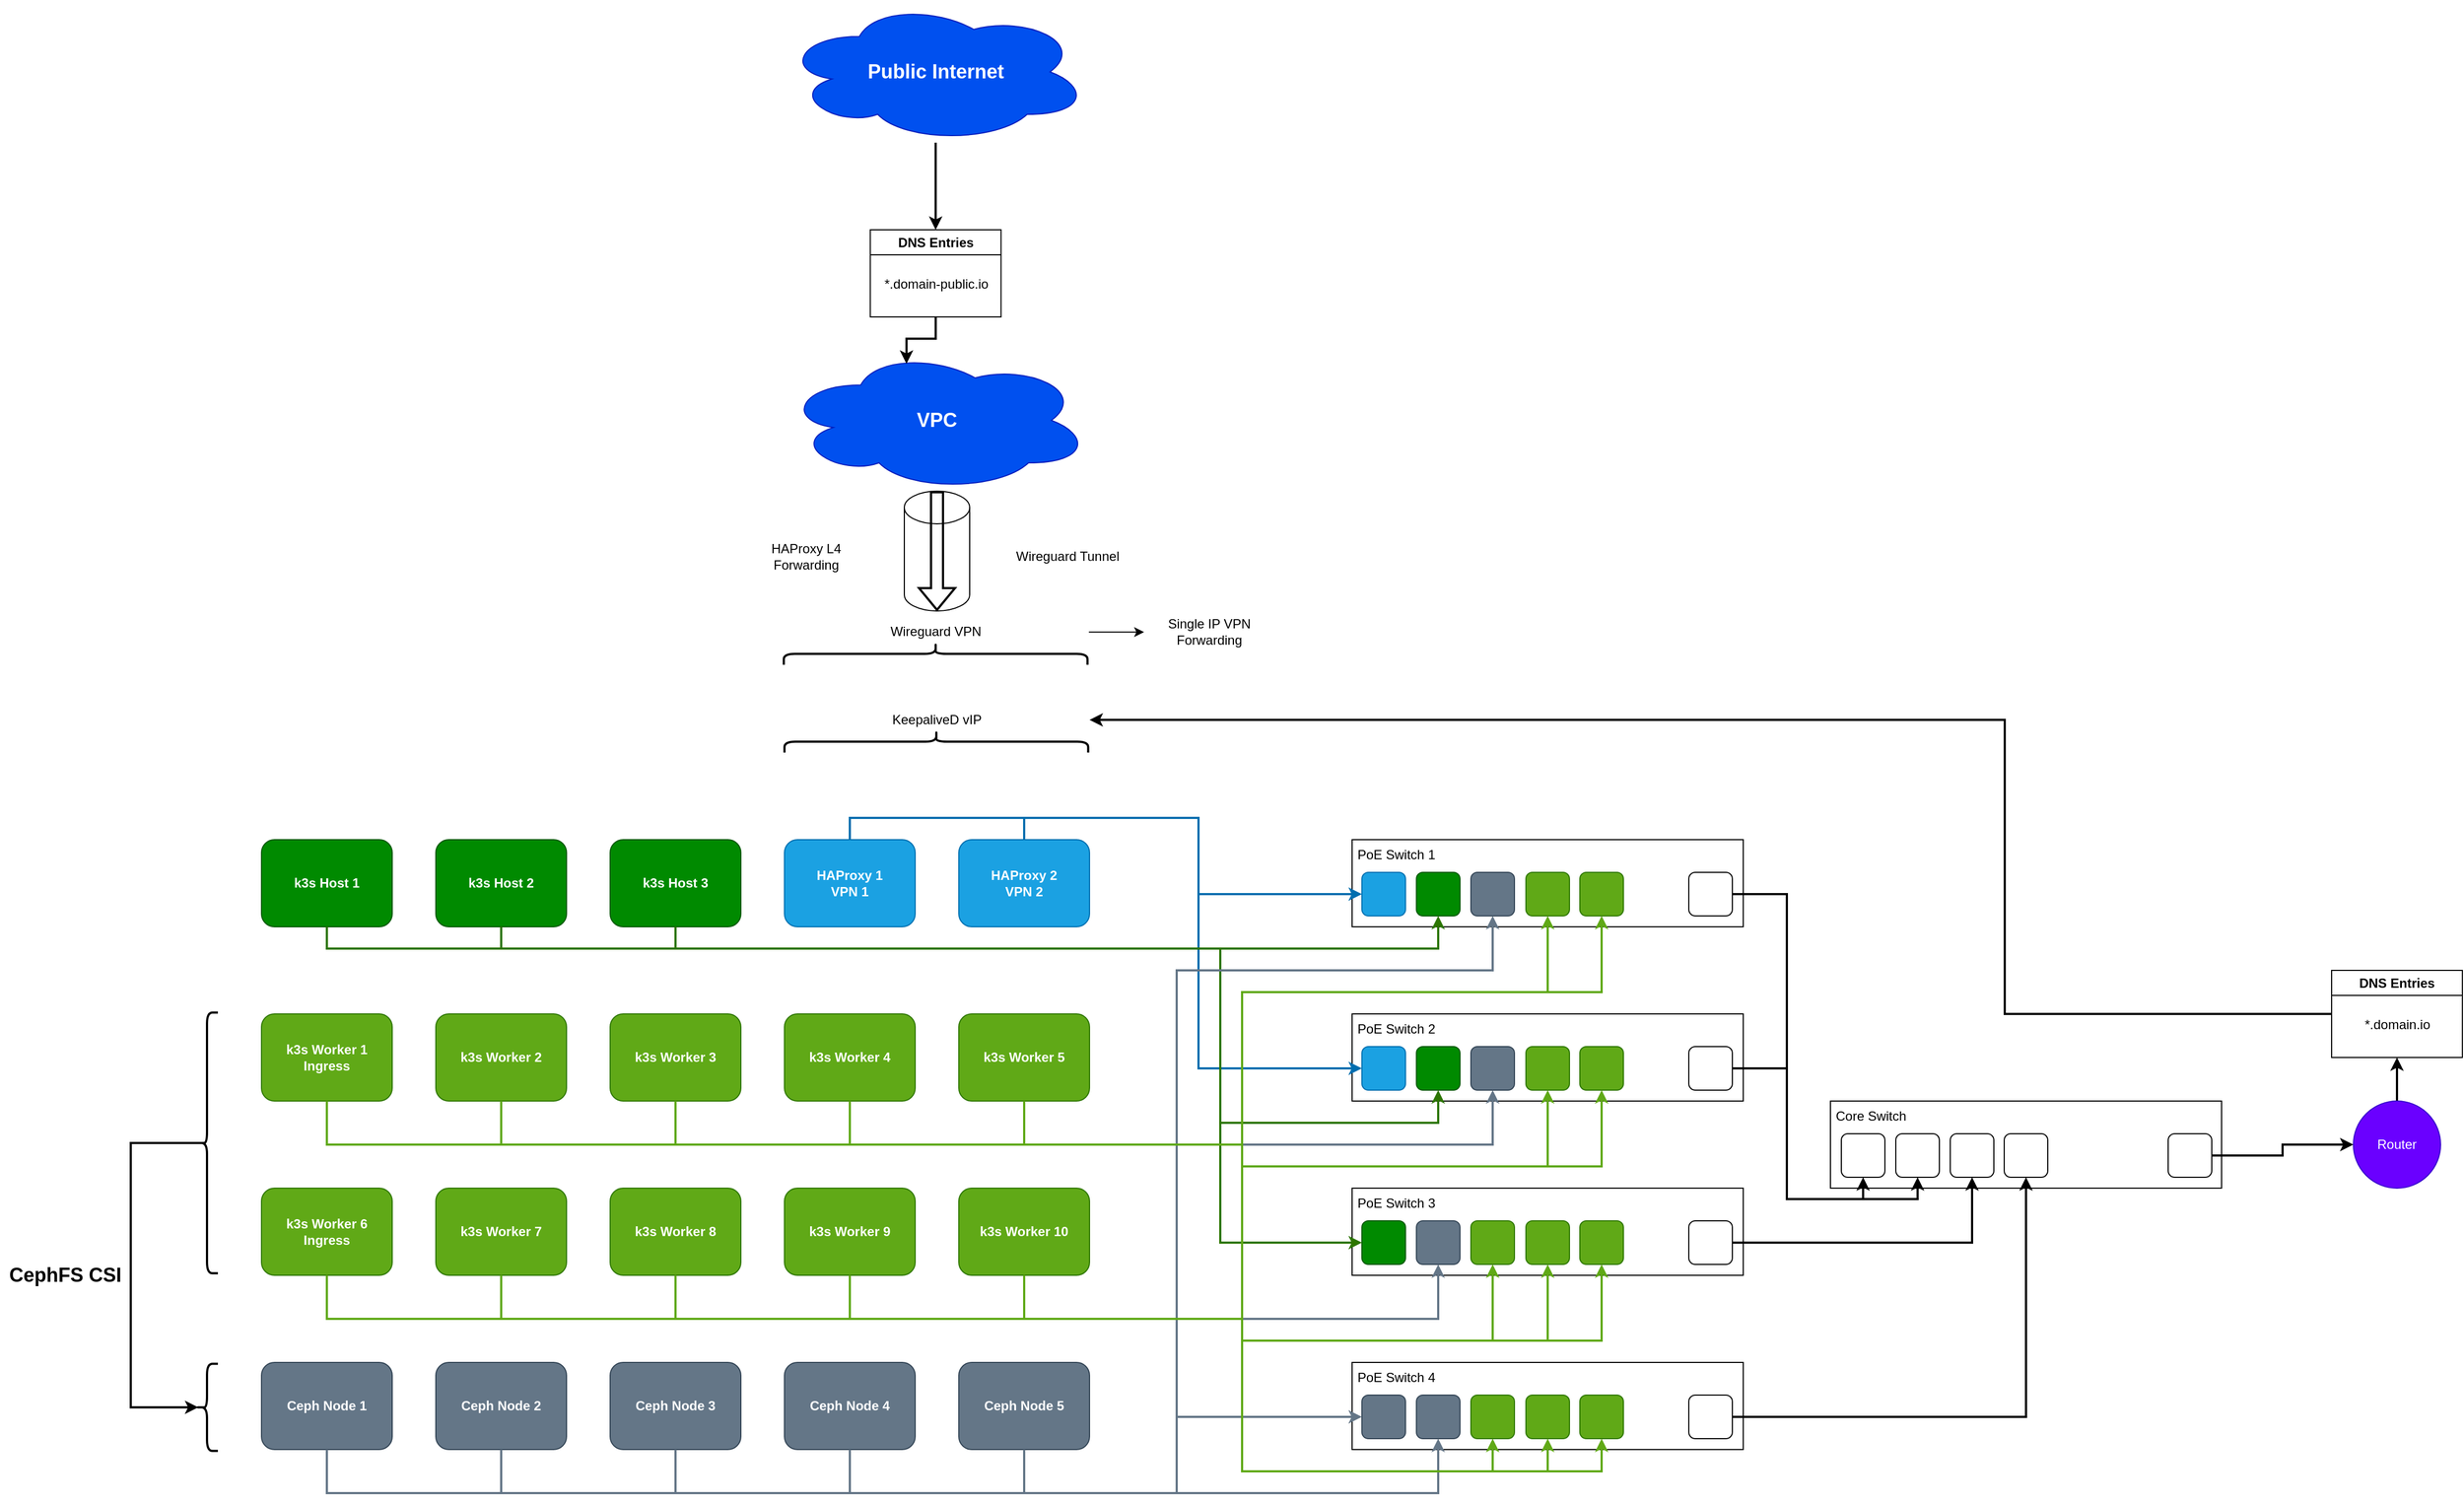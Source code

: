 <mxfile version="28.2.5">
  <diagram name="Seite-1" id="UK8hk1jLGYZJoJOOn0nO">
    <mxGraphModel dx="2253" dy="1956" grid="1" gridSize="10" guides="1" tooltips="1" connect="1" arrows="1" fold="1" page="1" pageScale="1" pageWidth="827" pageHeight="1169" math="0" shadow="0" adaptiveColors="simple">
      <root>
        <mxCell id="0" />
        <mxCell id="1" parent="0" />
        <mxCell id="UFHqkpC1WFeZx_tm6F1n-1" value="&lt;div&gt;k3s Worker 1&lt;/div&gt;&lt;div&gt;Ingress&lt;/div&gt;" style="rounded=1;whiteSpace=wrap;html=1;fontStyle=1;labelBackgroundColor=none;fillColor=#60a917;fontColor=#ffffff;strokeColor=#2D7600;" parent="1" vertex="1">
          <mxGeometry x="120" y="360" width="120" height="80" as="geometry" />
        </mxCell>
        <mxCell id="UFHqkpC1WFeZx_tm6F1n-2" value="&lt;div&gt;k3s Host 2&lt;/div&gt;" style="rounded=1;whiteSpace=wrap;html=1;fontStyle=1;labelBackgroundColor=none;fillColor=#008a00;fontColor=#ffffff;strokeColor=#005700;" parent="1" vertex="1">
          <mxGeometry x="280" y="200" width="120" height="80" as="geometry" />
        </mxCell>
        <mxCell id="UFHqkpC1WFeZx_tm6F1n-3" value="&lt;div&gt;k3s Host 3&lt;/div&gt;" style="rounded=1;whiteSpace=wrap;html=1;fontStyle=1;labelBackgroundColor=none;fillColor=#008a00;fontColor=#ffffff;strokeColor=#005700;" parent="1" vertex="1">
          <mxGeometry x="440" y="200" width="120" height="80" as="geometry" />
        </mxCell>
        <mxCell id="UFHqkpC1WFeZx_tm6F1n-4" value="&lt;div&gt;HAProxy 1&lt;/div&gt;&lt;div&gt;VPN 1&lt;/div&gt;" style="rounded=1;whiteSpace=wrap;html=1;fontStyle=1;labelBackgroundColor=none;fillColor=#1ba1e2;fontColor=#ffffff;strokeColor=#006EAF;" parent="1" vertex="1">
          <mxGeometry x="600" y="200" width="120" height="80" as="geometry" />
        </mxCell>
        <mxCell id="UFHqkpC1WFeZx_tm6F1n-5" value="&lt;div&gt;HAProxy 2&lt;/div&gt;&lt;div&gt;VPN 2&lt;/div&gt;" style="rounded=1;whiteSpace=wrap;html=1;fontStyle=1;labelBackgroundColor=none;fillColor=#1ba1e2;fontColor=#ffffff;strokeColor=#006EAF;" parent="1" vertex="1">
          <mxGeometry x="760" y="200" width="120" height="80" as="geometry" />
        </mxCell>
        <mxCell id="UFHqkpC1WFeZx_tm6F1n-6" value="&lt;div&gt;k3s Host 1&lt;/div&gt;" style="rounded=1;whiteSpace=wrap;html=1;fontStyle=1;labelBackgroundColor=none;fillColor=#008a00;fontColor=#ffffff;strokeColor=#005700;" parent="1" vertex="1">
          <mxGeometry x="120" y="200" width="120" height="80" as="geometry" />
        </mxCell>
        <mxCell id="UFHqkpC1WFeZx_tm6F1n-7" value="&lt;div&gt;k3s Worker&amp;nbsp;2&lt;/div&gt;" style="rounded=1;whiteSpace=wrap;html=1;fontStyle=1;labelBackgroundColor=none;fillColor=#60a917;fontColor=#ffffff;strokeColor=#2D7600;" parent="1" vertex="1">
          <mxGeometry x="280" y="360" width="120" height="80" as="geometry" />
        </mxCell>
        <mxCell id="UFHqkpC1WFeZx_tm6F1n-8" value="&lt;div&gt;k3s Worker&amp;nbsp;3&lt;/div&gt;" style="rounded=1;whiteSpace=wrap;html=1;fontStyle=1;labelBackgroundColor=none;fillColor=#60a917;fontColor=#ffffff;strokeColor=#2D7600;" parent="1" vertex="1">
          <mxGeometry x="440" y="360" width="120" height="80" as="geometry" />
        </mxCell>
        <mxCell id="UFHqkpC1WFeZx_tm6F1n-9" value="&lt;div&gt;k3s Worker&amp;nbsp;4&lt;/div&gt;" style="rounded=1;whiteSpace=wrap;html=1;fontStyle=1;labelBackgroundColor=none;fillColor=#60a917;fontColor=#ffffff;strokeColor=#2D7600;" parent="1" vertex="1">
          <mxGeometry x="600" y="360" width="120" height="80" as="geometry" />
        </mxCell>
        <mxCell id="UFHqkpC1WFeZx_tm6F1n-10" value="&lt;div&gt;k3s Worker&amp;nbsp;5&lt;/div&gt;" style="rounded=1;whiteSpace=wrap;html=1;fontStyle=1;labelBackgroundColor=none;fillColor=#60a917;fontColor=#ffffff;strokeColor=#2D7600;" parent="1" vertex="1">
          <mxGeometry x="760" y="360" width="120" height="80" as="geometry" />
        </mxCell>
        <mxCell id="UFHqkpC1WFeZx_tm6F1n-11" value="&lt;div&gt;k3s Worker&amp;nbsp;6&lt;/div&gt;&lt;div&gt;Ingress&lt;/div&gt;" style="rounded=1;whiteSpace=wrap;html=1;fontStyle=1;labelBackgroundColor=none;fillColor=#60a917;fontColor=#ffffff;strokeColor=#2D7600;" parent="1" vertex="1">
          <mxGeometry x="120" y="520" width="120" height="80" as="geometry" />
        </mxCell>
        <mxCell id="UFHqkpC1WFeZx_tm6F1n-12" value="&lt;div&gt;k3s Worker&amp;nbsp;7&lt;/div&gt;" style="rounded=1;whiteSpace=wrap;html=1;fontStyle=1;labelBackgroundColor=none;fillColor=#60a917;fontColor=#ffffff;strokeColor=#2D7600;" parent="1" vertex="1">
          <mxGeometry x="280" y="520" width="120" height="80" as="geometry" />
        </mxCell>
        <mxCell id="UFHqkpC1WFeZx_tm6F1n-13" value="&lt;div&gt;k3s Worker&amp;nbsp;8&lt;/div&gt;" style="rounded=1;whiteSpace=wrap;html=1;fontStyle=1;labelBackgroundColor=none;fillColor=#60a917;fontColor=#ffffff;strokeColor=#2D7600;" parent="1" vertex="1">
          <mxGeometry x="440" y="520" width="120" height="80" as="geometry" />
        </mxCell>
        <mxCell id="UFHqkpC1WFeZx_tm6F1n-14" value="&lt;div&gt;k3s Worker&amp;nbsp;9&lt;/div&gt;" style="rounded=1;whiteSpace=wrap;html=1;fontStyle=1;labelBackgroundColor=none;fillColor=#60a917;fontColor=#ffffff;strokeColor=#2D7600;" parent="1" vertex="1">
          <mxGeometry x="600" y="520" width="120" height="80" as="geometry" />
        </mxCell>
        <mxCell id="UFHqkpC1WFeZx_tm6F1n-15" value="&lt;div&gt;k3s Worker&amp;nbsp;10&lt;/div&gt;" style="rounded=1;whiteSpace=wrap;html=1;fontSize=12;fontStyle=1;labelBackgroundColor=none;fillColor=#60a917;fontColor=#ffffff;strokeColor=#2D7600;" parent="1" vertex="1">
          <mxGeometry x="760" y="520" width="120" height="80" as="geometry" />
        </mxCell>
        <mxCell id="UFHqkpC1WFeZx_tm6F1n-16" value="Ceph Node 1" style="rounded=1;whiteSpace=wrap;html=1;fontStyle=1;labelBackgroundColor=none;fillColor=#647687;fontColor=#ffffff;strokeColor=#314354;" parent="1" vertex="1">
          <mxGeometry x="120" y="680" width="120" height="80" as="geometry" />
        </mxCell>
        <mxCell id="UFHqkpC1WFeZx_tm6F1n-17" value="Ceph Node 2" style="rounded=1;whiteSpace=wrap;html=1;fontStyle=1;labelBackgroundColor=none;fillColor=#647687;fontColor=#ffffff;strokeColor=#314354;" parent="1" vertex="1">
          <mxGeometry x="280" y="680" width="120" height="80" as="geometry" />
        </mxCell>
        <mxCell id="UFHqkpC1WFeZx_tm6F1n-18" value="Ceph Node 3" style="rounded=1;whiteSpace=wrap;html=1;fontStyle=1;labelBackgroundColor=none;fillColor=#647687;fontColor=#ffffff;strokeColor=#314354;" parent="1" vertex="1">
          <mxGeometry x="440" y="680" width="120" height="80" as="geometry" />
        </mxCell>
        <mxCell id="UFHqkpC1WFeZx_tm6F1n-19" value="Ceph Node 4" style="rounded=1;whiteSpace=wrap;html=1;fontStyle=1;labelBackgroundColor=none;fillColor=#647687;fontColor=#ffffff;strokeColor=#314354;" parent="1" vertex="1">
          <mxGeometry x="600" y="680" width="120" height="80" as="geometry" />
        </mxCell>
        <mxCell id="UFHqkpC1WFeZx_tm6F1n-20" value="Ceph Node 5" style="rounded=1;whiteSpace=wrap;html=1;fontStyle=1;labelBackgroundColor=none;fillColor=#647687;fontColor=#ffffff;strokeColor=#314354;" parent="1" vertex="1">
          <mxGeometry x="760" y="680" width="120" height="80" as="geometry" />
        </mxCell>
        <mxCell id="UFHqkpC1WFeZx_tm6F1n-21" value="PoE Switch 1" style="rounded=0;whiteSpace=wrap;html=1;align=left;verticalAlign=top;spacingLeft=3;labelBackgroundColor=none;" parent="1" vertex="1">
          <mxGeometry x="1121" y="200" width="359" height="80" as="geometry" />
        </mxCell>
        <mxCell id="UFHqkpC1WFeZx_tm6F1n-22" value="PoE Switch 2" style="rounded=0;whiteSpace=wrap;html=1;align=left;verticalAlign=top;spacingLeft=3;labelBackgroundColor=none;" parent="1" vertex="1">
          <mxGeometry x="1121" y="360" width="359" height="80" as="geometry" />
        </mxCell>
        <mxCell id="UFHqkpC1WFeZx_tm6F1n-23" value="PoE Switch 3" style="rounded=0;whiteSpace=wrap;html=1;align=left;verticalAlign=top;spacingLeft=3;labelBackgroundColor=none;" parent="1" vertex="1">
          <mxGeometry x="1121" y="520" width="359" height="80" as="geometry" />
        </mxCell>
        <mxCell id="UFHqkpC1WFeZx_tm6F1n-24" value="PoE Switch 4" style="rounded=0;whiteSpace=wrap;html=1;align=left;verticalAlign=top;spacingLeft=3;labelBackgroundColor=none;" parent="1" vertex="1">
          <mxGeometry x="1121" y="680" width="359" height="80" as="geometry" />
        </mxCell>
        <mxCell id="UFHqkpC1WFeZx_tm6F1n-25" value="Core Switch" style="rounded=0;whiteSpace=wrap;html=1;verticalAlign=top;align=left;spacingLeft=3;labelBackgroundColor=none;" parent="1" vertex="1">
          <mxGeometry x="1560" y="440" width="359" height="80" as="geometry" />
        </mxCell>
        <mxCell id="UFHqkpC1WFeZx_tm6F1n-40" style="edgeStyle=orthogonalEdgeStyle;rounded=0;orthogonalLoop=1;jettySize=auto;html=1;entryX=0.5;entryY=1;entryDx=0;entryDy=0;strokeWidth=2;labelBackgroundColor=none;fontColor=default;" parent="1" source="UFHqkpC1WFeZx_tm6F1n-26" target="UFHqkpC1WFeZx_tm6F1n-33" edge="1">
          <mxGeometry relative="1" as="geometry">
            <Array as="points">
              <mxPoint x="1520" y="410" />
              <mxPoint x="1520" y="530" />
              <mxPoint x="1640" y="530" />
            </Array>
          </mxGeometry>
        </mxCell>
        <mxCell id="UFHqkpC1WFeZx_tm6F1n-26" value="" style="rounded=1;whiteSpace=wrap;html=1;labelBackgroundColor=none;" parent="1" vertex="1">
          <mxGeometry x="1430" y="390" width="40" height="40" as="geometry" />
        </mxCell>
        <mxCell id="UFHqkpC1WFeZx_tm6F1n-39" style="edgeStyle=orthogonalEdgeStyle;rounded=0;orthogonalLoop=1;jettySize=auto;html=1;entryX=0.5;entryY=1;entryDx=0;entryDy=0;strokeWidth=2;labelBackgroundColor=none;fontColor=default;" parent="1" source="UFHqkpC1WFeZx_tm6F1n-27" target="UFHqkpC1WFeZx_tm6F1n-32" edge="1">
          <mxGeometry relative="1" as="geometry" />
        </mxCell>
        <mxCell id="UFHqkpC1WFeZx_tm6F1n-27" value="" style="rounded=1;whiteSpace=wrap;html=1;labelBackgroundColor=none;" parent="1" vertex="1">
          <mxGeometry x="1430" y="230" width="40" height="40" as="geometry" />
        </mxCell>
        <mxCell id="UFHqkpC1WFeZx_tm6F1n-41" style="edgeStyle=orthogonalEdgeStyle;rounded=0;orthogonalLoop=1;jettySize=auto;html=1;entryX=0.5;entryY=1;entryDx=0;entryDy=0;strokeWidth=2;labelBackgroundColor=none;fontColor=default;" parent="1" source="UFHqkpC1WFeZx_tm6F1n-28" target="UFHqkpC1WFeZx_tm6F1n-34" edge="1">
          <mxGeometry relative="1" as="geometry" />
        </mxCell>
        <mxCell id="UFHqkpC1WFeZx_tm6F1n-28" value="" style="rounded=1;whiteSpace=wrap;html=1;labelBackgroundColor=none;" parent="1" vertex="1">
          <mxGeometry x="1430" y="550" width="40" height="40" as="geometry" />
        </mxCell>
        <mxCell id="UFHqkpC1WFeZx_tm6F1n-42" style="edgeStyle=orthogonalEdgeStyle;rounded=0;orthogonalLoop=1;jettySize=auto;html=1;entryX=0.5;entryY=1;entryDx=0;entryDy=0;strokeWidth=2;labelBackgroundColor=none;fontColor=default;" parent="1" source="UFHqkpC1WFeZx_tm6F1n-30" target="UFHqkpC1WFeZx_tm6F1n-35" edge="1">
          <mxGeometry relative="1" as="geometry" />
        </mxCell>
        <mxCell id="UFHqkpC1WFeZx_tm6F1n-30" value="" style="rounded=1;whiteSpace=wrap;html=1;labelBackgroundColor=none;" parent="1" vertex="1">
          <mxGeometry x="1430" y="710" width="40" height="40" as="geometry" />
        </mxCell>
        <mxCell id="UFHqkpC1WFeZx_tm6F1n-31" value="" style="rounded=1;whiteSpace=wrap;html=1;labelBackgroundColor=none;fillColor=#1ba1e2;fontColor=#ffffff;strokeColor=#006EAF;" parent="1" vertex="1">
          <mxGeometry x="1130" y="390" width="40" height="40" as="geometry" />
        </mxCell>
        <mxCell id="UFHqkpC1WFeZx_tm6F1n-32" value="" style="rounded=1;whiteSpace=wrap;html=1;labelBackgroundColor=none;" parent="1" vertex="1">
          <mxGeometry x="1570" y="470" width="40" height="40" as="geometry" />
        </mxCell>
        <mxCell id="UFHqkpC1WFeZx_tm6F1n-33" value="" style="rounded=1;whiteSpace=wrap;html=1;labelBackgroundColor=none;" parent="1" vertex="1">
          <mxGeometry x="1620" y="470" width="40" height="40" as="geometry" />
        </mxCell>
        <mxCell id="UFHqkpC1WFeZx_tm6F1n-34" value="" style="rounded=1;whiteSpace=wrap;html=1;labelBackgroundColor=none;" parent="1" vertex="1">
          <mxGeometry x="1670" y="470" width="40" height="40" as="geometry" />
        </mxCell>
        <mxCell id="UFHqkpC1WFeZx_tm6F1n-35" value="" style="rounded=1;whiteSpace=wrap;html=1;labelBackgroundColor=none;" parent="1" vertex="1">
          <mxGeometry x="1719.5" y="470" width="40" height="40" as="geometry" />
        </mxCell>
        <mxCell id="UFHqkpC1WFeZx_tm6F1n-38" style="edgeStyle=orthogonalEdgeStyle;rounded=0;orthogonalLoop=1;jettySize=auto;html=1;entryX=0;entryY=0.5;entryDx=0;entryDy=0;strokeWidth=2;labelBackgroundColor=none;fontColor=default;" parent="1" source="UFHqkpC1WFeZx_tm6F1n-36" target="UFHqkpC1WFeZx_tm6F1n-37" edge="1">
          <mxGeometry relative="1" as="geometry" />
        </mxCell>
        <mxCell id="UFHqkpC1WFeZx_tm6F1n-36" value="" style="rounded=1;whiteSpace=wrap;html=1;labelBackgroundColor=none;" parent="1" vertex="1">
          <mxGeometry x="1870" y="470" width="40" height="40" as="geometry" />
        </mxCell>
        <mxCell id="UFHqkpC1WFeZx_tm6F1n-63" style="edgeStyle=orthogonalEdgeStyle;rounded=0;orthogonalLoop=1;jettySize=auto;html=1;entryX=0.5;entryY=1;entryDx=0;entryDy=0;strokeWidth=2;labelBackgroundColor=none;fontColor=default;" parent="1" source="UFHqkpC1WFeZx_tm6F1n-37" target="UFHqkpC1WFeZx_tm6F1n-48" edge="1">
          <mxGeometry relative="1" as="geometry" />
        </mxCell>
        <mxCell id="UFHqkpC1WFeZx_tm6F1n-37" value="Router" style="ellipse;whiteSpace=wrap;html=1;aspect=fixed;labelBackgroundColor=none;fillColor=#6a00ff;strokeColor=#3700CC;fontColor=#ffffff;" parent="1" vertex="1">
          <mxGeometry x="2040" y="440" width="80" height="80" as="geometry" />
        </mxCell>
        <mxCell id="UFHqkpC1WFeZx_tm6F1n-43" style="edgeStyle=orthogonalEdgeStyle;rounded=0;orthogonalLoop=1;jettySize=auto;html=1;entryX=0;entryY=0.5;entryDx=0;entryDy=0;strokeWidth=2;exitX=0.5;exitY=0;exitDx=0;exitDy=0;labelBackgroundColor=none;fontColor=default;fillColor=#1ba1e2;strokeColor=#006EAF;" parent="1" source="UFHqkpC1WFeZx_tm6F1n-5" target="UFHqkpC1WFeZx_tm6F1n-45" edge="1">
          <mxGeometry relative="1" as="geometry">
            <Array as="points">
              <mxPoint x="820" y="180" />
              <mxPoint x="980" y="180" />
              <mxPoint x="980" y="250" />
            </Array>
          </mxGeometry>
        </mxCell>
        <mxCell id="UFHqkpC1WFeZx_tm6F1n-45" value="" style="rounded=1;whiteSpace=wrap;html=1;labelBackgroundColor=none;fillColor=#1ba1e2;fontColor=#ffffff;strokeColor=#006EAF;" parent="1" vertex="1">
          <mxGeometry x="1130" y="230" width="40" height="40" as="geometry" />
        </mxCell>
        <mxCell id="UFHqkpC1WFeZx_tm6F1n-44" style="edgeStyle=orthogonalEdgeStyle;rounded=0;orthogonalLoop=1;jettySize=auto;html=1;exitX=0.5;exitY=0;exitDx=0;exitDy=0;strokeWidth=2;entryX=0;entryY=0.5;entryDx=0;entryDy=0;labelBackgroundColor=none;fontColor=default;fillColor=#1ba1e2;strokeColor=#006EAF;" parent="1" source="UFHqkpC1WFeZx_tm6F1n-4" target="UFHqkpC1WFeZx_tm6F1n-31" edge="1">
          <mxGeometry relative="1" as="geometry">
            <mxPoint x="1000" y="410" as="targetPoint" />
            <Array as="points">
              <mxPoint x="660" y="180" />
              <mxPoint x="980" y="180" />
              <mxPoint x="980" y="410" />
            </Array>
          </mxGeometry>
        </mxCell>
        <mxCell id="UFHqkpC1WFeZx_tm6F1n-46" value="" style="shape=curlyBracket;whiteSpace=wrap;html=1;rounded=1;flipH=1;labelPosition=right;verticalLabelPosition=middle;align=left;verticalAlign=middle;rotation=-90;strokeWidth=2;labelBackgroundColor=none;" parent="1" vertex="1">
          <mxGeometry x="729.38" y="-29.37" width="20" height="278.75" as="geometry" />
        </mxCell>
        <mxCell id="UFHqkpC1WFeZx_tm6F1n-47" value="KeepaliveD vIP" style="text;html=1;align=center;verticalAlign=middle;whiteSpace=wrap;rounded=0;labelBackgroundColor=none;" parent="1" vertex="1">
          <mxGeometry x="600" y="80" width="280" height="20" as="geometry" />
        </mxCell>
        <mxCell id="UFHqkpC1WFeZx_tm6F1n-52" style="edgeStyle=orthogonalEdgeStyle;rounded=0;orthogonalLoop=1;jettySize=auto;html=1;entryX=1;entryY=0.5;entryDx=0;entryDy=0;strokeWidth=2;labelBackgroundColor=none;fontColor=default;" parent="1" source="UFHqkpC1WFeZx_tm6F1n-48" target="UFHqkpC1WFeZx_tm6F1n-47" edge="1">
          <mxGeometry relative="1" as="geometry">
            <mxPoint x="1360" y="60" as="targetPoint" />
            <Array as="points">
              <mxPoint x="1720" y="360" />
              <mxPoint x="1720" y="90" />
            </Array>
          </mxGeometry>
        </mxCell>
        <mxCell id="UFHqkpC1WFeZx_tm6F1n-48" value="DNS Entries" style="swimlane;whiteSpace=wrap;html=1;labelBackgroundColor=none;" parent="1" vertex="1">
          <mxGeometry x="2020" y="320" width="120" height="80" as="geometry" />
        </mxCell>
        <mxCell id="UFHqkpC1WFeZx_tm6F1n-49" value="*.domain.io" style="text;html=1;align=center;verticalAlign=middle;resizable=0;points=[];autosize=1;strokeColor=none;fillColor=none;labelBackgroundColor=none;" parent="UFHqkpC1WFeZx_tm6F1n-48" vertex="1">
          <mxGeometry x="20" y="35" width="80" height="30" as="geometry" />
        </mxCell>
        <mxCell id="UFHqkpC1WFeZx_tm6F1n-50" value="" style="shape=curlyBracket;whiteSpace=wrap;html=1;rounded=1;flipH=1;labelPosition=right;verticalLabelPosition=middle;align=left;verticalAlign=middle;rotation=-90;strokeWidth=2;labelBackgroundColor=none;" parent="1" vertex="1">
          <mxGeometry x="728.76" y="-110" width="20" height="278.75" as="geometry" />
        </mxCell>
        <mxCell id="UFHqkpC1WFeZx_tm6F1n-60" style="edgeStyle=orthogonalEdgeStyle;rounded=0;orthogonalLoop=1;jettySize=auto;html=1;entryX=0;entryY=0.5;entryDx=0;entryDy=0;labelBackgroundColor=none;fontColor=default;" parent="1" source="UFHqkpC1WFeZx_tm6F1n-51" target="UFHqkpC1WFeZx_tm6F1n-59" edge="1">
          <mxGeometry relative="1" as="geometry" />
        </mxCell>
        <mxCell id="UFHqkpC1WFeZx_tm6F1n-51" value="Wireguard VPN" style="text;html=1;align=center;verticalAlign=middle;whiteSpace=wrap;rounded=0;labelBackgroundColor=none;" parent="1" vertex="1">
          <mxGeometry x="599.38" y="-0.63" width="280" height="20" as="geometry" />
        </mxCell>
        <mxCell id="UFHqkpC1WFeZx_tm6F1n-53" value="VPC" style="ellipse;shape=cloud;whiteSpace=wrap;html=1;fontStyle=1;fontSize=18;labelBackgroundColor=none;fillColor=#0050ef;strokeColor=#001DBC;fontColor=#ffffff;" parent="1" vertex="1">
          <mxGeometry x="600" y="-250" width="280" height="130" as="geometry" />
        </mxCell>
        <mxCell id="UFHqkpC1WFeZx_tm6F1n-54" value="" style="shape=cylinder3;whiteSpace=wrap;html=1;boundedLbl=1;backgroundOutline=1;size=15;labelBackgroundColor=none;" parent="1" vertex="1">
          <mxGeometry x="710" y="-120" width="60" height="110" as="geometry" />
        </mxCell>
        <mxCell id="UFHqkpC1WFeZx_tm6F1n-55" value="" style="shape=flexArrow;endArrow=classic;html=1;rounded=0;strokeWidth=2;exitX=0.5;exitY=0;exitDx=0;exitDy=0;exitPerimeter=0;entryX=0.5;entryY=1;entryDx=0;entryDy=0;entryPerimeter=0;labelBackgroundColor=none;fontColor=default;" parent="1" source="UFHqkpC1WFeZx_tm6F1n-54" target="UFHqkpC1WFeZx_tm6F1n-54" edge="1">
          <mxGeometry width="50" height="50" relative="1" as="geometry">
            <mxPoint x="739.66" y="-139" as="sourcePoint" />
            <mxPoint x="739.66" y="0.37" as="targetPoint" />
          </mxGeometry>
        </mxCell>
        <mxCell id="UFHqkpC1WFeZx_tm6F1n-56" value="Wireguard Tunnel" style="text;html=1;align=center;verticalAlign=middle;whiteSpace=wrap;rounded=0;labelBackgroundColor=none;" parent="1" vertex="1">
          <mxGeometry x="800" y="-80" width="120" height="40" as="geometry" />
        </mxCell>
        <mxCell id="UFHqkpC1WFeZx_tm6F1n-57" value="HAProxy L4 Forwarding" style="text;html=1;align=center;verticalAlign=middle;whiteSpace=wrap;rounded=0;labelBackgroundColor=none;" parent="1" vertex="1">
          <mxGeometry x="560" y="-80" width="120" height="40" as="geometry" />
        </mxCell>
        <mxCell id="UFHqkpC1WFeZx_tm6F1n-59" value="Single IP VPN Forwarding" style="text;html=1;align=center;verticalAlign=middle;whiteSpace=wrap;rounded=0;labelBackgroundColor=none;" parent="1" vertex="1">
          <mxGeometry x="930" y="-10.63" width="120" height="40" as="geometry" />
        </mxCell>
        <mxCell id="UFHqkpC1WFeZx_tm6F1n-61" value="DNS Entries" style="swimlane;whiteSpace=wrap;html=1;labelBackgroundColor=none;" parent="1" vertex="1">
          <mxGeometry x="678.76" y="-360" width="120" height="80" as="geometry" />
        </mxCell>
        <mxCell id="UFHqkpC1WFeZx_tm6F1n-62" value="*.domain-public.io" style="text;html=1;align=center;verticalAlign=middle;resizable=0;points=[];autosize=1;strokeColor=none;fillColor=none;labelBackgroundColor=none;" parent="UFHqkpC1WFeZx_tm6F1n-61" vertex="1">
          <mxGeometry y="35" width="120" height="30" as="geometry" />
        </mxCell>
        <mxCell id="UFHqkpC1WFeZx_tm6F1n-64" style="edgeStyle=orthogonalEdgeStyle;rounded=0;orthogonalLoop=1;jettySize=auto;html=1;entryX=0.4;entryY=0.1;entryDx=0;entryDy=0;entryPerimeter=0;strokeWidth=2;labelBackgroundColor=none;fontColor=default;" parent="1" source="UFHqkpC1WFeZx_tm6F1n-61" target="UFHqkpC1WFeZx_tm6F1n-53" edge="1">
          <mxGeometry relative="1" as="geometry" />
        </mxCell>
        <mxCell id="UFHqkpC1WFeZx_tm6F1n-66" style="edgeStyle=orthogonalEdgeStyle;rounded=0;orthogonalLoop=1;jettySize=auto;html=1;entryX=0.5;entryY=0;entryDx=0;entryDy=0;strokeWidth=2;labelBackgroundColor=none;fontColor=default;" parent="1" source="UFHqkpC1WFeZx_tm6F1n-65" target="UFHqkpC1WFeZx_tm6F1n-61" edge="1">
          <mxGeometry relative="1" as="geometry" />
        </mxCell>
        <mxCell id="UFHqkpC1WFeZx_tm6F1n-65" value="Public Internet" style="ellipse;shape=cloud;whiteSpace=wrap;html=1;fontStyle=1;fontSize=18;labelBackgroundColor=none;fillColor=#0050ef;strokeColor=#001DBC;fontColor=#ffffff;" parent="1" vertex="1">
          <mxGeometry x="598.76" y="-570" width="280" height="130" as="geometry" />
        </mxCell>
        <mxCell id="UFHqkpC1WFeZx_tm6F1n-67" value="" style="rounded=1;whiteSpace=wrap;html=1;labelBackgroundColor=none;fillColor=#008a00;fontColor=#ffffff;strokeColor=#005700;" parent="1" vertex="1">
          <mxGeometry x="1130" y="550" width="40" height="40" as="geometry" />
        </mxCell>
        <mxCell id="UFHqkpC1WFeZx_tm6F1n-68" value="" style="rounded=1;whiteSpace=wrap;html=1;labelBackgroundColor=none;fillColor=#008a00;fontColor=#ffffff;strokeColor=#005700;" parent="1" vertex="1">
          <mxGeometry x="1180" y="230" width="40" height="40" as="geometry" />
        </mxCell>
        <mxCell id="UFHqkpC1WFeZx_tm6F1n-69" value="" style="rounded=1;whiteSpace=wrap;html=1;labelBackgroundColor=none;fillColor=#008a00;fontColor=#ffffff;strokeColor=#005700;" parent="1" vertex="1">
          <mxGeometry x="1180" y="390" width="40" height="40" as="geometry" />
        </mxCell>
        <mxCell id="UFHqkpC1WFeZx_tm6F1n-71" style="edgeStyle=orthogonalEdgeStyle;rounded=0;orthogonalLoop=1;jettySize=auto;html=1;entryX=0.5;entryY=1;entryDx=0;entryDy=0;exitX=0.5;exitY=1;exitDx=0;exitDy=0;strokeWidth=2;labelBackgroundColor=none;fontColor=default;fillColor=#60a917;strokeColor=#2D7600;" parent="1" source="UFHqkpC1WFeZx_tm6F1n-3" target="UFHqkpC1WFeZx_tm6F1n-68" edge="1">
          <mxGeometry relative="1" as="geometry">
            <Array as="points">
              <mxPoint x="500" y="300" />
              <mxPoint x="1200" y="300" />
            </Array>
          </mxGeometry>
        </mxCell>
        <mxCell id="UFHqkpC1WFeZx_tm6F1n-72" style="edgeStyle=orthogonalEdgeStyle;rounded=0;orthogonalLoop=1;jettySize=auto;html=1;entryX=0.5;entryY=1;entryDx=0;entryDy=0;exitX=0.5;exitY=1;exitDx=0;exitDy=0;strokeWidth=2;labelBackgroundColor=none;fontColor=default;fillColor=#60a917;strokeColor=#2D7600;" parent="1" source="UFHqkpC1WFeZx_tm6F1n-2" target="UFHqkpC1WFeZx_tm6F1n-69" edge="1">
          <mxGeometry relative="1" as="geometry">
            <Array as="points">
              <mxPoint x="340" y="300" />
              <mxPoint x="1000" y="300" />
              <mxPoint x="1000" y="460" />
              <mxPoint x="1200" y="460" />
            </Array>
          </mxGeometry>
        </mxCell>
        <mxCell id="UFHqkpC1WFeZx_tm6F1n-73" style="edgeStyle=orthogonalEdgeStyle;rounded=0;orthogonalLoop=1;jettySize=auto;html=1;entryX=0;entryY=0.5;entryDx=0;entryDy=0;exitX=0.5;exitY=1;exitDx=0;exitDy=0;strokeWidth=2;labelBackgroundColor=none;fontColor=default;fillColor=#60a917;strokeColor=#2D7600;" parent="1" source="UFHqkpC1WFeZx_tm6F1n-6" target="UFHqkpC1WFeZx_tm6F1n-67" edge="1">
          <mxGeometry relative="1" as="geometry">
            <Array as="points">
              <mxPoint x="180" y="300" />
              <mxPoint x="1000" y="300" />
              <mxPoint x="1000" y="570" />
            </Array>
          </mxGeometry>
        </mxCell>
        <mxCell id="UFHqkpC1WFeZx_tm6F1n-74" value="" style="rounded=1;whiteSpace=wrap;html=1;labelBackgroundColor=none;fillColor=#647687;fontColor=#ffffff;strokeColor=#314354;" parent="1" vertex="1">
          <mxGeometry x="1180" y="550" width="40" height="40" as="geometry" />
        </mxCell>
        <mxCell id="UFHqkpC1WFeZx_tm6F1n-75" value="" style="rounded=1;whiteSpace=wrap;html=1;labelBackgroundColor=none;fillColor=#647687;fontColor=#ffffff;strokeColor=#314354;" parent="1" vertex="1">
          <mxGeometry x="1130" y="710" width="40" height="40" as="geometry" />
        </mxCell>
        <mxCell id="UFHqkpC1WFeZx_tm6F1n-76" style="edgeStyle=orthogonalEdgeStyle;rounded=0;orthogonalLoop=1;jettySize=auto;html=1;entryX=0.5;entryY=1;entryDx=0;entryDy=0;strokeWidth=2;exitX=0.5;exitY=1;exitDx=0;exitDy=0;labelBackgroundColor=none;fontColor=default;fillColor=#647687;strokeColor=#647687;" parent="1" source="UFHqkpC1WFeZx_tm6F1n-16" target="UFHqkpC1WFeZx_tm6F1n-74" edge="1">
          <mxGeometry relative="1" as="geometry">
            <Array as="points">
              <mxPoint x="180" y="800" />
              <mxPoint x="960" y="800" />
              <mxPoint x="960" y="640" />
              <mxPoint x="1200" y="640" />
            </Array>
          </mxGeometry>
        </mxCell>
        <mxCell id="UFHqkpC1WFeZx_tm6F1n-77" style="edgeStyle=orthogonalEdgeStyle;rounded=0;orthogonalLoop=1;jettySize=auto;html=1;entryX=0;entryY=0.5;entryDx=0;entryDy=0;exitX=0.5;exitY=1;exitDx=0;exitDy=0;strokeWidth=2;labelBackgroundColor=none;fontColor=default;fillColor=#647687;strokeColor=#647687;" parent="1" source="UFHqkpC1WFeZx_tm6F1n-17" target="UFHqkpC1WFeZx_tm6F1n-75" edge="1">
          <mxGeometry relative="1" as="geometry">
            <Array as="points">
              <mxPoint x="340" y="800" />
              <mxPoint x="960" y="800" />
              <mxPoint x="960" y="730" />
            </Array>
          </mxGeometry>
        </mxCell>
        <mxCell id="UFHqkpC1WFeZx_tm6F1n-78" value="" style="shape=curlyBracket;whiteSpace=wrap;html=1;rounded=1;flipH=1;labelPosition=right;verticalLabelPosition=middle;align=left;verticalAlign=middle;rotation=-180;strokeWidth=2;labelBackgroundColor=none;" parent="1" vertex="1">
          <mxGeometry x="60" y="358.76" width="20" height="239.38" as="geometry" />
        </mxCell>
        <mxCell id="UFHqkpC1WFeZx_tm6F1n-79" value="" style="shape=curlyBracket;whiteSpace=wrap;html=1;rounded=1;flipH=1;labelPosition=right;verticalLabelPosition=middle;align=left;verticalAlign=middle;rotation=-180;strokeWidth=2;labelBackgroundColor=none;" parent="1" vertex="1">
          <mxGeometry x="60" y="681.24" width="20" height="80" as="geometry" />
        </mxCell>
        <mxCell id="UFHqkpC1WFeZx_tm6F1n-80" style="edgeStyle=orthogonalEdgeStyle;rounded=0;orthogonalLoop=1;jettySize=auto;html=1;entryX=0.1;entryY=0.5;entryDx=0;entryDy=0;entryPerimeter=0;exitX=0.1;exitY=0.5;exitDx=0;exitDy=0;exitPerimeter=0;strokeWidth=2;labelBackgroundColor=none;fontColor=default;" parent="1" source="UFHqkpC1WFeZx_tm6F1n-78" target="UFHqkpC1WFeZx_tm6F1n-79" edge="1">
          <mxGeometry relative="1" as="geometry">
            <Array as="points">
              <mxPoint y="479" />
              <mxPoint y="721" />
            </Array>
          </mxGeometry>
        </mxCell>
        <mxCell id="UFHqkpC1WFeZx_tm6F1n-81" value="CephFS CSI" style="text;html=1;align=center;verticalAlign=middle;whiteSpace=wrap;rounded=0;fontStyle=1;fontSize=18;labelBackgroundColor=none;" parent="1" vertex="1">
          <mxGeometry x="-120" y="480" width="120" height="240" as="geometry" />
        </mxCell>
        <mxCell id="UFHqkpC1WFeZx_tm6F1n-83" value="" style="rounded=1;whiteSpace=wrap;html=1;labelBackgroundColor=none;fillColor=#647687;fontColor=#ffffff;strokeColor=#314354;" parent="1" vertex="1">
          <mxGeometry x="1230" y="230" width="40" height="40" as="geometry" />
        </mxCell>
        <mxCell id="UFHqkpC1WFeZx_tm6F1n-82" style="edgeStyle=orthogonalEdgeStyle;rounded=0;orthogonalLoop=1;jettySize=auto;html=1;entryX=0.5;entryY=1;entryDx=0;entryDy=0;exitX=0.5;exitY=1;exitDx=0;exitDy=0;strokeWidth=2;labelBackgroundColor=none;fontColor=default;fillColor=#647687;strokeColor=#647687;" parent="1" source="UFHqkpC1WFeZx_tm6F1n-18" target="UFHqkpC1WFeZx_tm6F1n-83" edge="1">
          <mxGeometry relative="1" as="geometry">
            <mxPoint x="1240" y="310" as="targetPoint" />
            <Array as="points">
              <mxPoint x="500" y="800" />
              <mxPoint x="960" y="800" />
              <mxPoint x="960" y="320" />
              <mxPoint x="1250" y="320" />
            </Array>
          </mxGeometry>
        </mxCell>
        <mxCell id="UFHqkpC1WFeZx_tm6F1n-87" value="" style="rounded=1;whiteSpace=wrap;html=1;labelBackgroundColor=none;fillColor=#647687;fontColor=#ffffff;strokeColor=#314354;" parent="1" vertex="1">
          <mxGeometry x="1230" y="390" width="40" height="40" as="geometry" />
        </mxCell>
        <mxCell id="UFHqkpC1WFeZx_tm6F1n-84" style="edgeStyle=orthogonalEdgeStyle;rounded=0;orthogonalLoop=1;jettySize=auto;html=1;exitX=0.5;exitY=1;exitDx=0;exitDy=0;entryX=0.5;entryY=1;entryDx=0;entryDy=0;strokeWidth=2;labelBackgroundColor=none;fontColor=default;fillColor=#647687;strokeColor=#647687;" parent="1" source="UFHqkpC1WFeZx_tm6F1n-19" target="UFHqkpC1WFeZx_tm6F1n-87" edge="1">
          <mxGeometry relative="1" as="geometry">
            <mxPoint x="1250" y="470" as="targetPoint" />
            <Array as="points">
              <mxPoint x="660" y="800" />
              <mxPoint x="960" y="800" />
              <mxPoint x="960" y="480" />
              <mxPoint x="1250" y="480" />
            </Array>
          </mxGeometry>
        </mxCell>
        <mxCell id="UFHqkpC1WFeZx_tm6F1n-88" value="" style="rounded=1;whiteSpace=wrap;html=1;labelBackgroundColor=none;fillColor=#647687;fontColor=#ffffff;strokeColor=#314354;" parent="1" vertex="1">
          <mxGeometry x="1180" y="710" width="40" height="40" as="geometry" />
        </mxCell>
        <mxCell id="UFHqkpC1WFeZx_tm6F1n-89" style="edgeStyle=orthogonalEdgeStyle;rounded=0;orthogonalLoop=1;jettySize=auto;html=1;entryX=0.5;entryY=1;entryDx=0;entryDy=0;exitX=0.5;exitY=1;exitDx=0;exitDy=0;strokeWidth=2;labelBackgroundColor=none;fontColor=default;fillColor=#647687;strokeColor=#647687;" parent="1" source="UFHqkpC1WFeZx_tm6F1n-20" target="UFHqkpC1WFeZx_tm6F1n-88" edge="1">
          <mxGeometry relative="1" as="geometry">
            <Array as="points">
              <mxPoint x="820" y="800" />
              <mxPoint x="1200" y="800" />
            </Array>
          </mxGeometry>
        </mxCell>
        <mxCell id="UFHqkpC1WFeZx_tm6F1n-90" value="" style="rounded=1;whiteSpace=wrap;html=1;labelBackgroundColor=none;fillColor=#60a917;fontColor=#ffffff;strokeColor=#2D7600;" parent="1" vertex="1">
          <mxGeometry x="1280.5" y="230" width="40" height="40" as="geometry" />
        </mxCell>
        <mxCell id="UFHqkpC1WFeZx_tm6F1n-91" value="" style="rounded=1;whiteSpace=wrap;html=1;labelBackgroundColor=none;fillColor=#60a917;fontColor=#ffffff;strokeColor=#2D7600;" parent="1" vertex="1">
          <mxGeometry x="1330" y="230" width="40" height="40" as="geometry" />
        </mxCell>
        <mxCell id="UFHqkpC1WFeZx_tm6F1n-92" value="" style="rounded=1;whiteSpace=wrap;html=1;labelBackgroundColor=none;fillColor=#60a917;fontColor=#ffffff;strokeColor=#2D7600;" parent="1" vertex="1">
          <mxGeometry x="1280.5" y="390" width="40" height="40" as="geometry" />
        </mxCell>
        <mxCell id="UFHqkpC1WFeZx_tm6F1n-93" value="" style="rounded=1;whiteSpace=wrap;html=1;labelBackgroundColor=none;fillColor=#60a917;fontColor=#ffffff;strokeColor=#2D7600;" parent="1" vertex="1">
          <mxGeometry x="1330" y="390" width="40" height="40" as="geometry" />
        </mxCell>
        <mxCell id="UFHqkpC1WFeZx_tm6F1n-94" value="" style="rounded=1;whiteSpace=wrap;html=1;labelBackgroundColor=none;fillColor=#60a917;fontColor=#ffffff;strokeColor=#2D7600;" parent="1" vertex="1">
          <mxGeometry x="1230" y="550" width="40" height="40" as="geometry" />
        </mxCell>
        <mxCell id="UFHqkpC1WFeZx_tm6F1n-95" value="" style="rounded=1;whiteSpace=wrap;html=1;labelBackgroundColor=none;fillColor=#60a917;fontColor=#ffffff;strokeColor=#2D7600;" parent="1" vertex="1">
          <mxGeometry x="1280.5" y="550" width="40" height="40" as="geometry" />
        </mxCell>
        <mxCell id="UFHqkpC1WFeZx_tm6F1n-96" value="" style="rounded=1;whiteSpace=wrap;html=1;labelBackgroundColor=none;fillColor=#60a917;fontColor=#ffffff;strokeColor=#2D7600;" parent="1" vertex="1">
          <mxGeometry x="1330" y="550" width="40" height="40" as="geometry" />
        </mxCell>
        <mxCell id="UFHqkpC1WFeZx_tm6F1n-97" value="" style="rounded=1;whiteSpace=wrap;html=1;labelBackgroundColor=none;fillColor=#60a917;fontColor=#ffffff;strokeColor=#2D7600;" parent="1" vertex="1">
          <mxGeometry x="1230" y="710" width="40" height="40" as="geometry" />
        </mxCell>
        <mxCell id="UFHqkpC1WFeZx_tm6F1n-98" value="" style="rounded=1;whiteSpace=wrap;html=1;labelBackgroundColor=none;fillColor=#60a917;fontColor=#ffffff;strokeColor=#2D7600;" parent="1" vertex="1">
          <mxGeometry x="1280.5" y="710" width="40" height="40" as="geometry" />
        </mxCell>
        <mxCell id="UFHqkpC1WFeZx_tm6F1n-99" value="" style="rounded=1;whiteSpace=wrap;html=1;labelBackgroundColor=none;fillColor=#60a917;fontColor=#ffffff;strokeColor=#2D7600;" parent="1" vertex="1">
          <mxGeometry x="1330" y="710" width="40" height="40" as="geometry" />
        </mxCell>
        <mxCell id="UFHqkpC1WFeZx_tm6F1n-100" style="edgeStyle=orthogonalEdgeStyle;rounded=0;orthogonalLoop=1;jettySize=auto;html=1;entryX=0.5;entryY=1;entryDx=0;entryDy=0;exitX=0.5;exitY=1;exitDx=0;exitDy=0;strokeWidth=2;labelBackgroundColor=none;fontColor=default;fillColor=#008a00;strokeColor=#60A917;" parent="1" source="UFHqkpC1WFeZx_tm6F1n-1" target="UFHqkpC1WFeZx_tm6F1n-90" edge="1">
          <mxGeometry relative="1" as="geometry">
            <Array as="points">
              <mxPoint x="180" y="480" />
              <mxPoint x="1020" y="480" />
              <mxPoint x="1030" y="480" />
              <mxPoint x="1020" y="340" />
              <mxPoint x="1301" y="340" />
            </Array>
          </mxGeometry>
        </mxCell>
        <mxCell id="UFHqkpC1WFeZx_tm6F1n-101" value="" style="edgeStyle=orthogonalEdgeStyle;rounded=0;orthogonalLoop=1;jettySize=auto;html=1;exitX=0.5;exitY=1;exitDx=0;exitDy=0;entryX=0.5;entryY=1;entryDx=0;entryDy=0;strokeWidth=2;labelBackgroundColor=none;fontColor=default;fillColor=#008a00;strokeColor=#60A917;" parent="1" source="UFHqkpC1WFeZx_tm6F1n-7" target="UFHqkpC1WFeZx_tm6F1n-92" edge="1">
          <mxGeometry relative="1" as="geometry">
            <mxPoint x="760" y="500" as="targetPoint" />
            <Array as="points">
              <mxPoint x="340" y="480" />
              <mxPoint x="1020" y="480" />
              <mxPoint x="1020" y="500" />
              <mxPoint x="1301" y="500" />
            </Array>
          </mxGeometry>
        </mxCell>
        <mxCell id="UFHqkpC1WFeZx_tm6F1n-102" style="edgeStyle=orthogonalEdgeStyle;rounded=0;orthogonalLoop=1;jettySize=auto;html=1;entryX=0.5;entryY=1;entryDx=0;entryDy=0;exitX=0.5;exitY=1;exitDx=0;exitDy=0;strokeWidth=2;labelBackgroundColor=none;fontColor=default;fillColor=#008a00;strokeColor=#60A917;" parent="1" source="UFHqkpC1WFeZx_tm6F1n-8" target="UFHqkpC1WFeZx_tm6F1n-94" edge="1">
          <mxGeometry relative="1" as="geometry">
            <Array as="points">
              <mxPoint x="500" y="480" />
              <mxPoint x="1020" y="480" />
              <mxPoint x="1020" y="660" />
              <mxPoint x="1250" y="660" />
            </Array>
          </mxGeometry>
        </mxCell>
        <mxCell id="UFHqkpC1WFeZx_tm6F1n-103" style="edgeStyle=orthogonalEdgeStyle;rounded=0;orthogonalLoop=1;jettySize=auto;html=1;entryX=0.5;entryY=1;entryDx=0;entryDy=0;exitX=0.5;exitY=1;exitDx=0;exitDy=0;strokeWidth=2;labelBackgroundColor=none;fontColor=default;fillColor=#008a00;strokeColor=#60A917;" parent="1" source="UFHqkpC1WFeZx_tm6F1n-10" target="UFHqkpC1WFeZx_tm6F1n-91" edge="1">
          <mxGeometry relative="1" as="geometry">
            <Array as="points">
              <mxPoint x="820" y="480" />
              <mxPoint x="1020" y="480" />
              <mxPoint x="1020" y="340" />
              <mxPoint x="1350" y="340" />
            </Array>
          </mxGeometry>
        </mxCell>
        <mxCell id="UFHqkpC1WFeZx_tm6F1n-104" value="" style="edgeStyle=orthogonalEdgeStyle;rounded=0;orthogonalLoop=1;jettySize=auto;html=1;entryX=0.5;entryY=1;entryDx=0;entryDy=0;exitX=0.5;exitY=1;exitDx=0;exitDy=0;strokeWidth=2;labelBackgroundColor=none;fontColor=default;fillColor=#008a00;strokeColor=#60A917;" parent="1" source="UFHqkpC1WFeZx_tm6F1n-9" target="UFHqkpC1WFeZx_tm6F1n-97" edge="1">
          <mxGeometry relative="1" as="geometry">
            <Array as="points">
              <mxPoint x="660" y="480" />
              <mxPoint x="1020" y="480" />
              <mxPoint x="1020" y="780" />
              <mxPoint x="1250" y="780" />
            </Array>
          </mxGeometry>
        </mxCell>
        <mxCell id="UFHqkpC1WFeZx_tm6F1n-105" style="edgeStyle=orthogonalEdgeStyle;rounded=0;orthogonalLoop=1;jettySize=auto;html=1;entryX=0.5;entryY=1;entryDx=0;entryDy=0;exitX=0.5;exitY=1;exitDx=0;exitDy=0;strokeWidth=2;labelBackgroundColor=none;fontColor=default;fillColor=#008a00;strokeColor=#60A917;" parent="1" source="UFHqkpC1WFeZx_tm6F1n-11" target="UFHqkpC1WFeZx_tm6F1n-93" edge="1">
          <mxGeometry relative="1" as="geometry">
            <Array as="points">
              <mxPoint x="180" y="640" />
              <mxPoint x="1020" y="640" />
              <mxPoint x="1020" y="500" />
              <mxPoint x="1350" y="500" />
            </Array>
          </mxGeometry>
        </mxCell>
        <mxCell id="UFHqkpC1WFeZx_tm6F1n-106" style="edgeStyle=orthogonalEdgeStyle;rounded=0;orthogonalLoop=1;jettySize=auto;html=1;entryX=0.5;entryY=1;entryDx=0;entryDy=0;exitX=0.5;exitY=1;exitDx=0;exitDy=0;strokeWidth=2;labelBackgroundColor=none;fontColor=default;fillColor=#008a00;strokeColor=#60A917;" parent="1" source="UFHqkpC1WFeZx_tm6F1n-12" target="UFHqkpC1WFeZx_tm6F1n-95" edge="1">
          <mxGeometry relative="1" as="geometry">
            <Array as="points">
              <mxPoint x="340" y="640" />
              <mxPoint x="1020" y="640" />
              <mxPoint x="1020" y="660" />
              <mxPoint x="1301" y="660" />
            </Array>
          </mxGeometry>
        </mxCell>
        <mxCell id="UFHqkpC1WFeZx_tm6F1n-107" style="edgeStyle=orthogonalEdgeStyle;rounded=0;orthogonalLoop=1;jettySize=auto;html=1;entryX=0.5;entryY=1;entryDx=0;entryDy=0;exitX=0.5;exitY=1;exitDx=0;exitDy=0;strokeWidth=2;labelBackgroundColor=none;fontColor=default;fillColor=#008a00;strokeColor=#60A917;" parent="1" source="UFHqkpC1WFeZx_tm6F1n-13" target="UFHqkpC1WFeZx_tm6F1n-98" edge="1">
          <mxGeometry relative="1" as="geometry">
            <Array as="points">
              <mxPoint x="500" y="640" />
              <mxPoint x="1020" y="640" />
              <mxPoint x="1020" y="780" />
              <mxPoint x="1301" y="780" />
            </Array>
          </mxGeometry>
        </mxCell>
        <mxCell id="UFHqkpC1WFeZx_tm6F1n-108" style="edgeStyle=orthogonalEdgeStyle;rounded=0;orthogonalLoop=1;jettySize=auto;html=1;entryX=0.5;entryY=1;entryDx=0;entryDy=0;exitX=0.5;exitY=1;exitDx=0;exitDy=0;strokeWidth=2;labelBackgroundColor=none;fontColor=default;fillColor=#008a00;strokeColor=#60A917;" parent="1" source="UFHqkpC1WFeZx_tm6F1n-14" target="UFHqkpC1WFeZx_tm6F1n-96" edge="1">
          <mxGeometry relative="1" as="geometry">
            <Array as="points">
              <mxPoint x="660" y="640" />
              <mxPoint x="1020" y="640" />
              <mxPoint x="1020" y="660" />
              <mxPoint x="1350" y="660" />
            </Array>
          </mxGeometry>
        </mxCell>
        <mxCell id="UFHqkpC1WFeZx_tm6F1n-109" style="edgeStyle=orthogonalEdgeStyle;rounded=0;orthogonalLoop=1;jettySize=auto;html=1;entryX=0.5;entryY=1;entryDx=0;entryDy=0;exitX=0.5;exitY=1;exitDx=0;exitDy=0;strokeWidth=2;labelBackgroundColor=none;fontColor=default;fillColor=#008a00;strokeColor=#60A917;" parent="1" source="UFHqkpC1WFeZx_tm6F1n-15" target="UFHqkpC1WFeZx_tm6F1n-99" edge="1">
          <mxGeometry relative="1" as="geometry">
            <Array as="points">
              <mxPoint x="820" y="640" />
              <mxPoint x="1020" y="640" />
              <mxPoint x="1020" y="780" />
              <mxPoint x="1350" y="780" />
            </Array>
          </mxGeometry>
        </mxCell>
      </root>
    </mxGraphModel>
  </diagram>
</mxfile>
